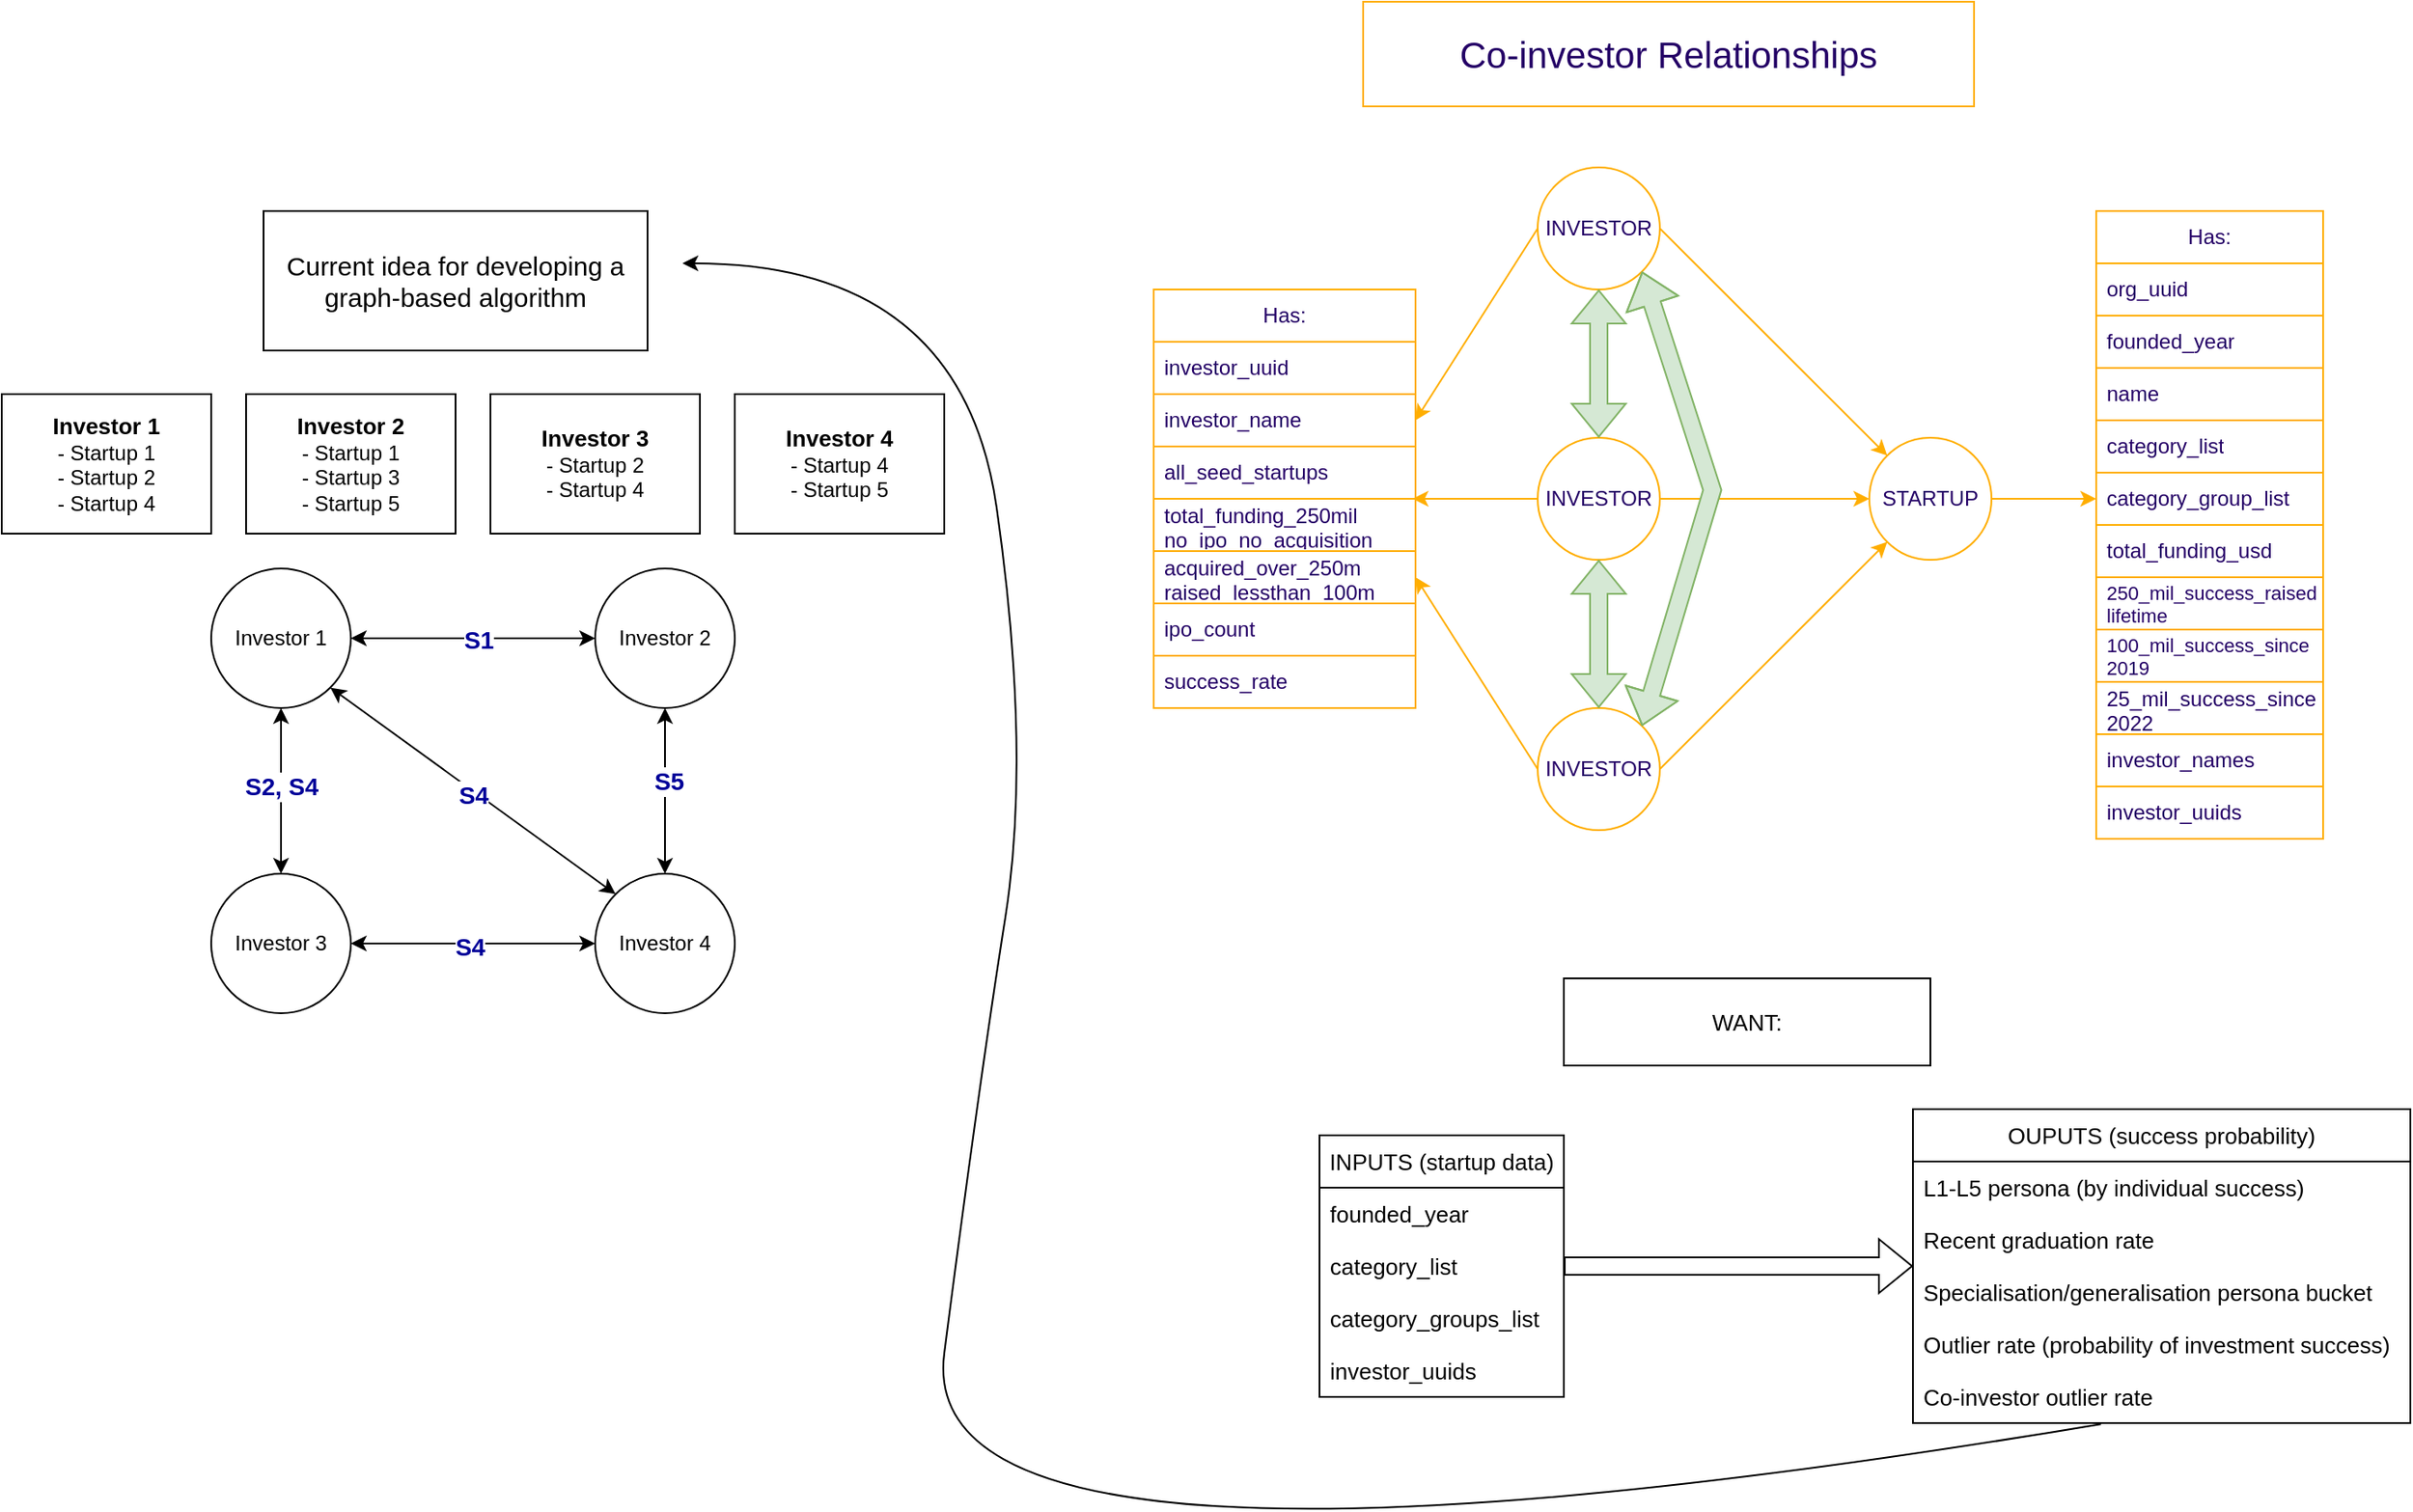 <mxfile version="25.0.3">
  <diagram name="Page-1" id="mUnIhKqW9HCyfI-z7ccJ">
    <mxGraphModel dx="3328" dy="772" grid="1" gridSize="10" guides="1" tooltips="1" connect="1" arrows="1" fold="1" page="1" pageScale="1" pageWidth="827" pageHeight="1169" math="0" shadow="0">
      <root>
        <mxCell id="0" />
        <mxCell id="1" parent="0" />
        <mxCell id="TpvSlhSNy0DSCeIX6BtC-1" value="Co-investor Relationships" style="rounded=0;whiteSpace=wrap;html=1;fontSize=21;labelBackgroundColor=default;fontColor=#240066;strokeColor=#ffae00;" parent="1" vertex="1">
          <mxGeometry x="-670" y="90" width="350" height="60" as="geometry" />
        </mxCell>
        <mxCell id="TpvSlhSNy0DSCeIX6BtC-43" style="edgeStyle=orthogonalEdgeStyle;rounded=0;orthogonalLoop=1;jettySize=auto;html=1;exitX=1;exitY=0.5;exitDx=0;exitDy=0;entryX=0;entryY=0.5;entryDx=0;entryDy=0;labelBackgroundColor=default;fontColor=#240066;strokeColor=#ffae00;" parent="1" source="TpvSlhSNy0DSCeIX6BtC-17" target="TpvSlhSNy0DSCeIX6BtC-30" edge="1">
          <mxGeometry relative="1" as="geometry" />
        </mxCell>
        <mxCell id="TpvSlhSNy0DSCeIX6BtC-17" value="STARTUP" style="ellipse;whiteSpace=wrap;html=1;aspect=fixed;labelBackgroundColor=default;fontColor=#240066;strokeColor=#ffae00;" parent="1" vertex="1">
          <mxGeometry x="-380" y="340" width="70" height="70" as="geometry" />
        </mxCell>
        <mxCell id="TpvSlhSNy0DSCeIX6BtC-20" style="edgeStyle=orthogonalEdgeStyle;rounded=0;orthogonalLoop=1;jettySize=auto;html=1;exitX=1;exitY=0.5;exitDx=0;exitDy=0;entryX=0;entryY=0.5;entryDx=0;entryDy=0;labelBackgroundColor=default;fontColor=#240066;strokeColor=#ffae00;" parent="1" source="TpvSlhSNy0DSCeIX6BtC-18" target="TpvSlhSNy0DSCeIX6BtC-17" edge="1">
          <mxGeometry relative="1" as="geometry" />
        </mxCell>
        <mxCell id="TpvSlhSNy0DSCeIX6BtC-18" value="INVESTOR" style="ellipse;whiteSpace=wrap;html=1;aspect=fixed;labelBackgroundColor=default;fontColor=#240066;strokeColor=#ffae00;" parent="1" vertex="1">
          <mxGeometry x="-570" y="340" width="70" height="70" as="geometry" />
        </mxCell>
        <mxCell id="TpvSlhSNy0DSCeIX6BtC-21" value="INVESTOR" style="ellipse;whiteSpace=wrap;html=1;aspect=fixed;labelBackgroundColor=default;fontColor=#240066;strokeColor=#ffae00;" parent="1" vertex="1">
          <mxGeometry x="-570" y="495" width="70" height="70" as="geometry" />
        </mxCell>
        <mxCell id="TpvSlhSNy0DSCeIX6BtC-22" value="INVESTOR" style="ellipse;whiteSpace=wrap;html=1;aspect=fixed;labelBackgroundColor=default;fontColor=#240066;strokeColor=#ffae00;" parent="1" vertex="1">
          <mxGeometry x="-570" y="185" width="70" height="70" as="geometry" />
        </mxCell>
        <mxCell id="TpvSlhSNy0DSCeIX6BtC-25" value="Has:" style="swimlane;fontStyle=0;childLayout=stackLayout;horizontal=1;startSize=30;horizontalStack=0;resizeParent=1;resizeParentMax=0;resizeLast=0;collapsible=1;marginBottom=0;whiteSpace=wrap;html=1;labelBackgroundColor=default;fontColor=#240066;strokeColor=#ffae00;" parent="1" vertex="1">
          <mxGeometry x="-250" y="210" width="130" height="360" as="geometry">
            <mxRectangle x="140" y="370" width="70" height="30" as="alternateBounds" />
          </mxGeometry>
        </mxCell>
        <mxCell id="TpvSlhSNy0DSCeIX6BtC-26" value="org_uuid" style="text;strokeColor=#ffae00;fillColor=none;align=left;verticalAlign=middle;spacingLeft=4;spacingRight=4;overflow=hidden;points=[[0,0.5],[1,0.5]];portConstraint=eastwest;rotatable=0;whiteSpace=wrap;html=1;labelBackgroundColor=default;fontColor=#240066;" parent="TpvSlhSNy0DSCeIX6BtC-25" vertex="1">
          <mxGeometry y="30" width="130" height="30" as="geometry" />
        </mxCell>
        <mxCell id="TpvSlhSNy0DSCeIX6BtC-27" value="founded_year" style="text;strokeColor=#ffae00;fillColor=none;align=left;verticalAlign=middle;spacingLeft=4;spacingRight=4;overflow=hidden;points=[[0,0.5],[1,0.5]];portConstraint=eastwest;rotatable=0;whiteSpace=wrap;html=1;labelBackgroundColor=default;fontColor=#240066;" parent="TpvSlhSNy0DSCeIX6BtC-25" vertex="1">
          <mxGeometry y="60" width="130" height="30" as="geometry" />
        </mxCell>
        <mxCell id="TpvSlhSNy0DSCeIX6BtC-28" value="name" style="text;strokeColor=#ffae00;fillColor=none;align=left;verticalAlign=middle;spacingLeft=4;spacingRight=4;overflow=hidden;points=[[0,0.5],[1,0.5]];portConstraint=eastwest;rotatable=0;whiteSpace=wrap;html=1;labelBackgroundColor=default;fontColor=#240066;" parent="TpvSlhSNy0DSCeIX6BtC-25" vertex="1">
          <mxGeometry y="90" width="130" height="30" as="geometry" />
        </mxCell>
        <mxCell id="TpvSlhSNy0DSCeIX6BtC-29" value="category_list" style="text;strokeColor=#ffae00;fillColor=none;align=left;verticalAlign=middle;spacingLeft=4;spacingRight=4;overflow=hidden;points=[[0,0.5],[1,0.5]];portConstraint=eastwest;rotatable=0;whiteSpace=wrap;html=1;labelBackgroundColor=default;fontColor=#240066;" parent="TpvSlhSNy0DSCeIX6BtC-25" vertex="1">
          <mxGeometry y="120" width="130" height="30" as="geometry" />
        </mxCell>
        <mxCell id="TpvSlhSNy0DSCeIX6BtC-30" value="category_group_list" style="text;strokeColor=#ffae00;fillColor=none;align=left;verticalAlign=middle;spacingLeft=4;spacingRight=4;overflow=hidden;points=[[0,0.5],[1,0.5]];portConstraint=eastwest;rotatable=0;whiteSpace=wrap;html=1;labelBackgroundColor=default;fontColor=#240066;" parent="TpvSlhSNy0DSCeIX6BtC-25" vertex="1">
          <mxGeometry y="150" width="130" height="30" as="geometry" />
        </mxCell>
        <mxCell id="TpvSlhSNy0DSCeIX6BtC-37" value="total_funding_usd" style="text;strokeColor=#ffae00;fillColor=none;align=left;verticalAlign=middle;spacingLeft=4;spacingRight=4;overflow=hidden;points=[[0,0.5],[1,0.5]];portConstraint=eastwest;rotatable=0;whiteSpace=wrap;html=1;labelBackgroundColor=default;fontColor=#240066;" parent="TpvSlhSNy0DSCeIX6BtC-25" vertex="1">
          <mxGeometry y="180" width="130" height="30" as="geometry" />
        </mxCell>
        <mxCell id="TpvSlhSNy0DSCeIX6BtC-38" value="250_mil_success_raised lifetime" style="text;strokeColor=#ffae00;fillColor=none;align=left;verticalAlign=middle;spacingLeft=4;spacingRight=4;overflow=hidden;points=[[0,0.5],[1,0.5]];portConstraint=eastwest;rotatable=0;whiteSpace=wrap;html=1;fontSize=11;labelBackgroundColor=default;fontColor=#240066;" parent="TpvSlhSNy0DSCeIX6BtC-25" vertex="1">
          <mxGeometry y="210" width="130" height="30" as="geometry" />
        </mxCell>
        <mxCell id="TpvSlhSNy0DSCeIX6BtC-39" value="100_mil_success_since 2019" style="text;strokeColor=#ffae00;fillColor=none;align=left;verticalAlign=middle;spacingLeft=4;spacingRight=4;overflow=hidden;points=[[0,0.5],[1,0.5]];portConstraint=eastwest;rotatable=0;whiteSpace=wrap;html=1;fontSize=11;labelBackgroundColor=default;fontColor=#240066;" parent="TpvSlhSNy0DSCeIX6BtC-25" vertex="1">
          <mxGeometry y="240" width="130" height="30" as="geometry" />
        </mxCell>
        <mxCell id="TpvSlhSNy0DSCeIX6BtC-40" value="25_mil_success_since 2022" style="text;strokeColor=#ffae00;fillColor=none;align=left;verticalAlign=middle;spacingLeft=4;spacingRight=4;overflow=hidden;points=[[0,0.5],[1,0.5]];portConstraint=eastwest;rotatable=0;whiteSpace=wrap;html=1;labelBackgroundColor=default;fontColor=#240066;" parent="TpvSlhSNy0DSCeIX6BtC-25" vertex="1">
          <mxGeometry y="270" width="130" height="30" as="geometry" />
        </mxCell>
        <mxCell id="TpvSlhSNy0DSCeIX6BtC-41" value="investor_names" style="text;strokeColor=#ffae00;fillColor=none;align=left;verticalAlign=middle;spacingLeft=4;spacingRight=4;overflow=hidden;points=[[0,0.5],[1,0.5]];portConstraint=eastwest;rotatable=0;whiteSpace=wrap;html=1;labelBackgroundColor=default;fontColor=#240066;" parent="TpvSlhSNy0DSCeIX6BtC-25" vertex="1">
          <mxGeometry y="300" width="130" height="30" as="geometry" />
        </mxCell>
        <mxCell id="TpvSlhSNy0DSCeIX6BtC-42" value="investor_uuids" style="text;strokeColor=#ffae00;fillColor=none;align=left;verticalAlign=middle;spacingLeft=4;spacingRight=4;overflow=hidden;points=[[0,0.5],[1,0.5]];portConstraint=eastwest;rotatable=0;whiteSpace=wrap;html=1;labelBackgroundColor=default;fontColor=#240066;" parent="TpvSlhSNy0DSCeIX6BtC-25" vertex="1">
          <mxGeometry y="330" width="130" height="30" as="geometry" />
        </mxCell>
        <mxCell id="TpvSlhSNy0DSCeIX6BtC-31" value="Has:" style="swimlane;fontStyle=0;childLayout=stackLayout;horizontal=1;startSize=30;horizontalStack=0;resizeParent=1;resizeParentMax=0;resizeLast=0;collapsible=1;marginBottom=0;whiteSpace=wrap;html=1;spacingTop=0;labelBackgroundColor=default;fontColor=#240066;strokeColor=#ffae00;" parent="1" vertex="1">
          <mxGeometry x="-790" y="255" width="150" height="240" as="geometry">
            <mxRectangle x="140" y="370" width="70" height="30" as="alternateBounds" />
          </mxGeometry>
        </mxCell>
        <mxCell id="TpvSlhSNy0DSCeIX6BtC-32" value="investor_uuid" style="text;strokeColor=#ffae00;fillColor=none;align=left;verticalAlign=middle;spacingLeft=4;spacingRight=4;overflow=hidden;points=[[0,0.5],[1,0.5]];portConstraint=eastwest;rotatable=0;whiteSpace=wrap;html=1;spacingTop=0;labelBackgroundColor=default;fontColor=#240066;" parent="TpvSlhSNy0DSCeIX6BtC-31" vertex="1">
          <mxGeometry y="30" width="150" height="30" as="geometry" />
        </mxCell>
        <mxCell id="TpvSlhSNy0DSCeIX6BtC-33" value="investor_name" style="text;strokeColor=#ffae00;fillColor=none;align=left;verticalAlign=middle;spacingLeft=4;spacingRight=4;overflow=hidden;points=[[0,0.5],[1,0.5]];portConstraint=eastwest;rotatable=0;whiteSpace=wrap;html=1;spacingTop=0;labelBackgroundColor=default;fontColor=#240066;" parent="TpvSlhSNy0DSCeIX6BtC-31" vertex="1">
          <mxGeometry y="60" width="150" height="30" as="geometry" />
        </mxCell>
        <mxCell id="TpvSlhSNy0DSCeIX6BtC-34" value="all_seed_startups" style="text;strokeColor=#ffae00;fillColor=none;align=left;verticalAlign=middle;spacingLeft=4;spacingRight=4;overflow=hidden;points=[[0,0.5],[1,0.5]];portConstraint=eastwest;rotatable=0;whiteSpace=wrap;html=1;spacingTop=0;labelBackgroundColor=default;fontColor=#240066;" parent="TpvSlhSNy0DSCeIX6BtC-31" vertex="1">
          <mxGeometry y="90" width="150" height="30" as="geometry" />
        </mxCell>
        <mxCell id="TpvSlhSNy0DSCeIX6BtC-35" value="total_funding_250mil&lt;div&gt;no_ipo_no_acquisition&lt;/div&gt;" style="text;strokeColor=#ffae00;fillColor=none;align=left;verticalAlign=middle;spacingLeft=4;spacingRight=4;overflow=hidden;points=[[0,0.5],[1,0.5]];portConstraint=eastwest;rotatable=0;whiteSpace=wrap;html=1;spacingTop=0;spacingBottom=0;labelBackgroundColor=default;fontColor=#240066;" parent="TpvSlhSNy0DSCeIX6BtC-31" vertex="1">
          <mxGeometry y="120" width="150" height="30" as="geometry" />
        </mxCell>
        <mxCell id="TpvSlhSNy0DSCeIX6BtC-36" value="acquired_over_250m&lt;div&gt;raised_lessthan_100m&lt;/div&gt;" style="text;strokeColor=#ffae00;fillColor=none;align=left;verticalAlign=middle;spacingLeft=4;spacingRight=4;overflow=hidden;points=[[0,0.5],[1,0.5]];portConstraint=eastwest;rotatable=0;whiteSpace=wrap;html=1;spacingTop=0;labelBackgroundColor=default;fontColor=#240066;" parent="TpvSlhSNy0DSCeIX6BtC-31" vertex="1">
          <mxGeometry y="150" width="150" height="30" as="geometry" />
        </mxCell>
        <mxCell id="TpvSlhSNy0DSCeIX6BtC-46" value="ipo_count" style="text;strokeColor=#ffae00;fillColor=none;align=left;verticalAlign=middle;spacingLeft=4;spacingRight=4;overflow=hidden;points=[[0,0.5],[1,0.5]];portConstraint=eastwest;rotatable=0;whiteSpace=wrap;html=1;spacingTop=0;labelBackgroundColor=default;fontColor=#240066;" parent="TpvSlhSNy0DSCeIX6BtC-31" vertex="1">
          <mxGeometry y="180" width="150" height="30" as="geometry" />
        </mxCell>
        <mxCell id="TpvSlhSNy0DSCeIX6BtC-47" value="success_rate" style="text;strokeColor=#ffae00;fillColor=none;align=left;verticalAlign=middle;spacingLeft=4;spacingRight=4;overflow=hidden;points=[[0,0.5],[1,0.5]];portConstraint=eastwest;rotatable=0;whiteSpace=wrap;html=1;spacingTop=0;labelBackgroundColor=default;fontColor=#240066;" parent="TpvSlhSNy0DSCeIX6BtC-31" vertex="1">
          <mxGeometry y="210" width="150" height="30" as="geometry" />
        </mxCell>
        <mxCell id="TpvSlhSNy0DSCeIX6BtC-44" value="" style="endArrow=classic;html=1;rounded=0;exitX=1;exitY=0.5;exitDx=0;exitDy=0;entryX=0;entryY=0;entryDx=0;entryDy=0;labelBackgroundColor=default;fontColor=#240066;strokeColor=#ffae00;" parent="1" source="TpvSlhSNy0DSCeIX6BtC-22" target="TpvSlhSNy0DSCeIX6BtC-17" edge="1">
          <mxGeometry width="50" height="50" relative="1" as="geometry">
            <mxPoint x="-590" y="610" as="sourcePoint" />
            <mxPoint x="-540" y="560" as="targetPoint" />
          </mxGeometry>
        </mxCell>
        <mxCell id="TpvSlhSNy0DSCeIX6BtC-45" value="" style="endArrow=classic;html=1;rounded=0;exitX=1;exitY=0.5;exitDx=0;exitDy=0;entryX=0;entryY=1;entryDx=0;entryDy=0;labelBackgroundColor=default;fontColor=#240066;strokeColor=#ffae00;" parent="1" source="TpvSlhSNy0DSCeIX6BtC-21" target="TpvSlhSNy0DSCeIX6BtC-17" edge="1">
          <mxGeometry width="50" height="50" relative="1" as="geometry">
            <mxPoint x="-590" y="610" as="sourcePoint" />
            <mxPoint x="-540" y="560" as="targetPoint" />
          </mxGeometry>
        </mxCell>
        <mxCell id="TpvSlhSNy0DSCeIX6BtC-48" value="" style="endArrow=classic;html=1;rounded=0;exitX=0;exitY=0.5;exitDx=0;exitDy=0;entryX=1;entryY=0.5;entryDx=0;entryDy=0;labelBackgroundColor=default;fontColor=#240066;strokeColor=#ffae00;" parent="1" source="TpvSlhSNy0DSCeIX6BtC-22" target="TpvSlhSNy0DSCeIX6BtC-33" edge="1">
          <mxGeometry width="50" height="50" relative="1" as="geometry">
            <mxPoint x="-370" y="530" as="sourcePoint" />
            <mxPoint x="-320" y="480" as="targetPoint" />
          </mxGeometry>
        </mxCell>
        <mxCell id="TpvSlhSNy0DSCeIX6BtC-49" value="" style="endArrow=classic;html=1;rounded=0;exitX=0;exitY=0.5;exitDx=0;exitDy=0;entryX=0.989;entryY=-0.002;entryDx=0;entryDy=0;entryPerimeter=0;labelBackgroundColor=default;fontColor=#240066;strokeColor=#ffae00;" parent="1" source="TpvSlhSNy0DSCeIX6BtC-18" target="TpvSlhSNy0DSCeIX6BtC-35" edge="1">
          <mxGeometry width="50" height="50" relative="1" as="geometry">
            <mxPoint x="-430" y="530" as="sourcePoint" />
            <mxPoint x="-640" y="376" as="targetPoint" />
          </mxGeometry>
        </mxCell>
        <mxCell id="TpvSlhSNy0DSCeIX6BtC-50" value="" style="endArrow=classic;html=1;rounded=0;exitX=0;exitY=0.5;exitDx=0;exitDy=0;entryX=1;entryY=0.5;entryDx=0;entryDy=0;labelBackgroundColor=default;fontColor=#240066;strokeColor=#ffae00;" parent="1" source="TpvSlhSNy0DSCeIX6BtC-21" target="TpvSlhSNy0DSCeIX6BtC-36" edge="1">
          <mxGeometry width="50" height="50" relative="1" as="geometry">
            <mxPoint x="-370" y="530" as="sourcePoint" />
            <mxPoint x="-320" y="480" as="targetPoint" />
          </mxGeometry>
        </mxCell>
        <mxCell id="TpvSlhSNy0DSCeIX6BtC-54" value="WANT:" style="rounded=0;whiteSpace=wrap;html=1;fontSize=13;" parent="1" vertex="1">
          <mxGeometry x="-555" y="650" width="210" height="50" as="geometry" />
        </mxCell>
        <mxCell id="TpvSlhSNy0DSCeIX6BtC-55" value="INPUTS (startup data)" style="swimlane;fontStyle=0;childLayout=stackLayout;horizontal=1;startSize=30;horizontalStack=0;resizeParent=1;resizeParentMax=0;resizeLast=0;collapsible=1;marginBottom=0;whiteSpace=wrap;html=1;fontSize=13;" parent="1" vertex="1">
          <mxGeometry x="-695" y="740" width="140" height="150" as="geometry" />
        </mxCell>
        <mxCell id="TpvSlhSNy0DSCeIX6BtC-56" value="founded_year" style="text;strokeColor=none;fillColor=none;align=left;verticalAlign=middle;spacingLeft=4;spacingRight=4;overflow=hidden;points=[[0,0.5],[1,0.5]];portConstraint=eastwest;rotatable=0;whiteSpace=wrap;html=1;fontSize=13;" parent="TpvSlhSNy0DSCeIX6BtC-55" vertex="1">
          <mxGeometry y="30" width="140" height="30" as="geometry" />
        </mxCell>
        <mxCell id="TpvSlhSNy0DSCeIX6BtC-57" value="category_list" style="text;strokeColor=none;fillColor=none;align=left;verticalAlign=middle;spacingLeft=4;spacingRight=4;overflow=hidden;points=[[0,0.5],[1,0.5]];portConstraint=eastwest;rotatable=0;whiteSpace=wrap;html=1;fontSize=13;" parent="TpvSlhSNy0DSCeIX6BtC-55" vertex="1">
          <mxGeometry y="60" width="140" height="30" as="geometry" />
        </mxCell>
        <mxCell id="TpvSlhSNy0DSCeIX6BtC-58" value="category_groups_list" style="text;strokeColor=none;fillColor=none;align=left;verticalAlign=middle;spacingLeft=4;spacingRight=4;overflow=hidden;points=[[0,0.5],[1,0.5]];portConstraint=eastwest;rotatable=0;whiteSpace=wrap;html=1;fontSize=13;" parent="TpvSlhSNy0DSCeIX6BtC-55" vertex="1">
          <mxGeometry y="90" width="140" height="30" as="geometry" />
        </mxCell>
        <mxCell id="TpvSlhSNy0DSCeIX6BtC-59" value="investor_uuids" style="text;strokeColor=none;fillColor=none;align=left;verticalAlign=middle;spacingLeft=4;spacingRight=4;overflow=hidden;points=[[0,0.5],[1,0.5]];portConstraint=eastwest;rotatable=0;whiteSpace=wrap;html=1;fontSize=13;" parent="TpvSlhSNy0DSCeIX6BtC-55" vertex="1">
          <mxGeometry y="120" width="140" height="30" as="geometry" />
        </mxCell>
        <mxCell id="TpvSlhSNy0DSCeIX6BtC-60" value="" style="shape=flexArrow;endArrow=classic;html=1;rounded=0;exitX=1;exitY=0.5;exitDx=0;exitDy=0;entryX=0;entryY=0;entryDx=0;entryDy=0;entryPerimeter=0;fontSize=13;" parent="1" source="TpvSlhSNy0DSCeIX6BtC-57" target="TpvSlhSNy0DSCeIX6BtC-63" edge="1">
          <mxGeometry width="50" height="50" relative="1" as="geometry">
            <mxPoint x="-505" y="780" as="sourcePoint" />
            <mxPoint x="-365" y="810" as="targetPoint" />
          </mxGeometry>
        </mxCell>
        <mxCell id="TpvSlhSNy0DSCeIX6BtC-61" value="OUPUTS (success probability)" style="swimlane;fontStyle=0;childLayout=stackLayout;horizontal=1;startSize=30;horizontalStack=0;resizeParent=1;resizeParentMax=0;resizeLast=0;collapsible=1;marginBottom=0;whiteSpace=wrap;html=1;fontSize=13;" parent="1" vertex="1">
          <mxGeometry x="-355" y="725" width="285" height="180" as="geometry" />
        </mxCell>
        <mxCell id="TpvSlhSNy0DSCeIX6BtC-62" value="L1-L5 persona (by individual success)" style="text;strokeColor=none;fillColor=none;align=left;verticalAlign=middle;spacingLeft=4;spacingRight=4;overflow=hidden;points=[[0,0.5],[1,0.5]];portConstraint=eastwest;rotatable=0;whiteSpace=wrap;html=1;fontSize=13;" parent="TpvSlhSNy0DSCeIX6BtC-61" vertex="1">
          <mxGeometry y="30" width="285" height="30" as="geometry" />
        </mxCell>
        <mxCell id="TpvSlhSNy0DSCeIX6BtC-66" value="Recent graduation rate" style="text;strokeColor=none;fillColor=none;align=left;verticalAlign=middle;spacingLeft=4;spacingRight=4;overflow=hidden;points=[[0,0.5],[1,0.5]];portConstraint=eastwest;rotatable=0;whiteSpace=wrap;html=1;fontSize=13;" parent="TpvSlhSNy0DSCeIX6BtC-61" vertex="1">
          <mxGeometry y="60" width="285" height="30" as="geometry" />
        </mxCell>
        <mxCell id="TpvSlhSNy0DSCeIX6BtC-63" value="Specialisation/generalisation persona bucket" style="text;strokeColor=none;fillColor=none;align=left;verticalAlign=middle;spacingLeft=4;spacingRight=4;overflow=hidden;points=[[0,0.5],[1,0.5]];portConstraint=eastwest;rotatable=0;whiteSpace=wrap;html=1;fontSize=13;" parent="TpvSlhSNy0DSCeIX6BtC-61" vertex="1">
          <mxGeometry y="90" width="285" height="30" as="geometry" />
        </mxCell>
        <mxCell id="TpvSlhSNy0DSCeIX6BtC-64" value="Outlier rate (probability of investment success)" style="text;strokeColor=none;fillColor=none;align=left;verticalAlign=middle;spacingLeft=4;spacingRight=4;overflow=hidden;points=[[0,0.5],[1,0.5]];portConstraint=eastwest;rotatable=0;whiteSpace=wrap;html=1;fontSize=13;" parent="TpvSlhSNy0DSCeIX6BtC-61" vertex="1">
          <mxGeometry y="120" width="285" height="30" as="geometry" />
        </mxCell>
        <mxCell id="TpvSlhSNy0DSCeIX6BtC-65" value="Co-investor outlier rate" style="text;strokeColor=none;fillColor=none;align=left;verticalAlign=middle;spacingLeft=4;spacingRight=4;overflow=hidden;points=[[0,0.5],[1,0.5]];portConstraint=eastwest;rotatable=0;whiteSpace=wrap;html=1;fontSize=13;" parent="TpvSlhSNy0DSCeIX6BtC-61" vertex="1">
          <mxGeometry y="150" width="285" height="30" as="geometry" />
        </mxCell>
        <mxCell id="TpvSlhSNy0DSCeIX6BtC-67" value="" style="shape=flexArrow;endArrow=classic;startArrow=classic;html=1;rounded=0;exitX=1;exitY=0;exitDx=0;exitDy=0;entryX=1;entryY=1;entryDx=0;entryDy=0;fillColor=#d5e8d4;strokeColor=#82b366;" parent="1" source="TpvSlhSNy0DSCeIX6BtC-21" target="TpvSlhSNy0DSCeIX6BtC-22" edge="1">
          <mxGeometry width="100" height="100" relative="1" as="geometry">
            <mxPoint x="-380" y="440" as="sourcePoint" />
            <mxPoint x="-280" y="340" as="targetPoint" />
            <Array as="points">
              <mxPoint x="-470" y="370" />
            </Array>
          </mxGeometry>
        </mxCell>
        <mxCell id="TpvSlhSNy0DSCeIX6BtC-68" value="" style="shape=flexArrow;endArrow=classic;startArrow=classic;html=1;rounded=0;exitX=0.5;exitY=1;exitDx=0;exitDy=0;entryX=0.5;entryY=0;entryDx=0;entryDy=0;fillColor=#d5e8d4;strokeColor=#82b366;" parent="1" source="TpvSlhSNy0DSCeIX6BtC-18" target="TpvSlhSNy0DSCeIX6BtC-21" edge="1">
          <mxGeometry width="100" height="100" relative="1" as="geometry">
            <mxPoint x="-380" y="440" as="sourcePoint" />
            <mxPoint x="-280" y="340" as="targetPoint" />
          </mxGeometry>
        </mxCell>
        <mxCell id="TpvSlhSNy0DSCeIX6BtC-69" value="" style="shape=flexArrow;endArrow=classic;startArrow=classic;html=1;rounded=0;entryX=0.5;entryY=1;entryDx=0;entryDy=0;exitX=0.5;exitY=0;exitDx=0;exitDy=0;fillColor=#d5e8d4;strokeColor=#82b366;" parent="1" source="TpvSlhSNy0DSCeIX6BtC-18" target="TpvSlhSNy0DSCeIX6BtC-22" edge="1">
          <mxGeometry width="100" height="100" relative="1" as="geometry">
            <mxPoint x="-530" y="460" as="sourcePoint" />
            <mxPoint x="-430" y="360" as="targetPoint" />
          </mxGeometry>
        </mxCell>
        <mxCell id="TpvSlhSNy0DSCeIX6BtC-70" value="Investor 1" style="ellipse;whiteSpace=wrap;html=1;aspect=fixed;" parent="1" vertex="1">
          <mxGeometry x="-1330" y="415" width="80" height="80" as="geometry" />
        </mxCell>
        <mxCell id="TpvSlhSNy0DSCeIX6BtC-71" value="Investor 3" style="ellipse;whiteSpace=wrap;html=1;aspect=fixed;" parent="1" vertex="1">
          <mxGeometry x="-1330" y="590" width="80" height="80" as="geometry" />
        </mxCell>
        <mxCell id="TpvSlhSNy0DSCeIX6BtC-72" value="Investor 2" style="ellipse;whiteSpace=wrap;html=1;aspect=fixed;" parent="1" vertex="1">
          <mxGeometry x="-1110" y="415" width="80" height="80" as="geometry" />
        </mxCell>
        <mxCell id="TpvSlhSNy0DSCeIX6BtC-73" value="Investor 4" style="ellipse;whiteSpace=wrap;html=1;aspect=fixed;" parent="1" vertex="1">
          <mxGeometry x="-1110" y="590" width="80" height="80" as="geometry" />
        </mxCell>
        <mxCell id="TpvSlhSNy0DSCeIX6BtC-74" value="" style="endArrow=classic;startArrow=classic;html=1;rounded=0;exitX=1;exitY=0.5;exitDx=0;exitDy=0;entryX=0;entryY=0.5;entryDx=0;entryDy=0;" parent="1" source="TpvSlhSNy0DSCeIX6BtC-70" target="TpvSlhSNy0DSCeIX6BtC-72" edge="1">
          <mxGeometry width="50" height="50" relative="1" as="geometry">
            <mxPoint x="-940" y="610" as="sourcePoint" />
            <mxPoint x="-890" y="560" as="targetPoint" />
          </mxGeometry>
        </mxCell>
        <mxCell id="TpvSlhSNy0DSCeIX6BtC-89" value="S1" style="edgeLabel;html=1;align=center;verticalAlign=middle;resizable=0;points=[];fontSize=14;fontStyle=1;fontColor=#000099;" parent="TpvSlhSNy0DSCeIX6BtC-74" vertex="1" connectable="0">
          <mxGeometry x="0.036" y="-1" relative="1" as="geometry">
            <mxPoint as="offset" />
          </mxGeometry>
        </mxCell>
        <mxCell id="TpvSlhSNy0DSCeIX6BtC-77" value="" style="endArrow=classic;startArrow=classic;html=1;rounded=0;exitX=1;exitY=1;exitDx=0;exitDy=0;entryX=0;entryY=0;entryDx=0;entryDy=0;" parent="1" source="TpvSlhSNy0DSCeIX6BtC-70" target="TpvSlhSNy0DSCeIX6BtC-73" edge="1">
          <mxGeometry width="50" height="50" relative="1" as="geometry">
            <mxPoint x="-1240" y="465" as="sourcePoint" />
            <mxPoint x="-1100" y="465" as="targetPoint" />
          </mxGeometry>
        </mxCell>
        <mxCell id="TpvSlhSNy0DSCeIX6BtC-94" value="&lt;font color=&quot;#000099&quot; style=&quot;font-size: 14px;&quot;&gt;&lt;b&gt;S4&lt;/b&gt;&lt;/font&gt;" style="edgeLabel;html=1;align=center;verticalAlign=middle;resizable=0;points=[];" parent="TpvSlhSNy0DSCeIX6BtC-77" vertex="1" connectable="0">
          <mxGeometry x="-0.404" y="-2" relative="1" as="geometry">
            <mxPoint x="34" y="25" as="offset" />
          </mxGeometry>
        </mxCell>
        <mxCell id="TpvSlhSNy0DSCeIX6BtC-79" value="" style="endArrow=classic;startArrow=classic;html=1;rounded=0;exitX=0.5;exitY=0;exitDx=0;exitDy=0;entryX=0.5;entryY=1;entryDx=0;entryDy=0;" parent="1" source="TpvSlhSNy0DSCeIX6BtC-73" target="TpvSlhSNy0DSCeIX6BtC-72" edge="1">
          <mxGeometry width="50" height="50" relative="1" as="geometry">
            <mxPoint x="-1220" y="485" as="sourcePoint" />
            <mxPoint x="-1080" y="485" as="targetPoint" />
          </mxGeometry>
        </mxCell>
        <mxCell id="TpvSlhSNy0DSCeIX6BtC-80" value="" style="endArrow=classic;startArrow=classic;html=1;rounded=0;exitX=1;exitY=0.5;exitDx=0;exitDy=0;entryX=0;entryY=0.5;entryDx=0;entryDy=0;" parent="1" source="TpvSlhSNy0DSCeIX6BtC-71" target="TpvSlhSNy0DSCeIX6BtC-73" edge="1">
          <mxGeometry width="50" height="50" relative="1" as="geometry">
            <mxPoint x="-1210" y="495" as="sourcePoint" />
            <mxPoint x="-1070" y="495" as="targetPoint" />
          </mxGeometry>
        </mxCell>
        <mxCell id="TpvSlhSNy0DSCeIX6BtC-92" value="&lt;font color=&quot;#000099&quot; style=&quot;font-size: 14px;&quot;&gt;&lt;b&gt;S4&lt;/b&gt;&lt;/font&gt;" style="edgeLabel;html=1;align=center;verticalAlign=middle;resizable=0;points=[];" parent="TpvSlhSNy0DSCeIX6BtC-80" vertex="1" connectable="0">
          <mxGeometry x="-0.031" y="-2" relative="1" as="geometry">
            <mxPoint as="offset" />
          </mxGeometry>
        </mxCell>
        <mxCell id="TpvSlhSNy0DSCeIX6BtC-81" value="" style="endArrow=classic;startArrow=classic;html=1;rounded=0;exitX=0.5;exitY=1;exitDx=0;exitDy=0;entryX=0.5;entryY=0;entryDx=0;entryDy=0;" parent="1" source="TpvSlhSNy0DSCeIX6BtC-70" target="TpvSlhSNy0DSCeIX6BtC-71" edge="1">
          <mxGeometry width="50" height="50" relative="1" as="geometry">
            <mxPoint x="-1200" y="505" as="sourcePoint" />
            <mxPoint x="-1060" y="505" as="targetPoint" />
          </mxGeometry>
        </mxCell>
        <mxCell id="TpvSlhSNy0DSCeIX6BtC-93" value="&lt;font color=&quot;#000099&quot;&gt;&lt;span style=&quot;font-size: 14px;&quot;&gt;&lt;b&gt;S2, S4&lt;/b&gt;&lt;/span&gt;&lt;/font&gt;" style="edgeLabel;html=1;align=center;verticalAlign=middle;resizable=0;points=[];" parent="TpvSlhSNy0DSCeIX6BtC-81" vertex="1" connectable="0">
          <mxGeometry x="-0.029" y="1" relative="1" as="geometry">
            <mxPoint x="-1" y="-1" as="offset" />
          </mxGeometry>
        </mxCell>
        <mxCell id="TpvSlhSNy0DSCeIX6BtC-83" value="&lt;b&gt;&lt;font style=&quot;font-size: 13px;&quot;&gt;Investor 1&lt;/font&gt;&lt;/b&gt;&lt;div&gt;- Startup 1&lt;/div&gt;&lt;div&gt;- Startup 2&lt;/div&gt;&lt;div&gt;- Startup 4&lt;/div&gt;" style="rounded=0;whiteSpace=wrap;html=1;" parent="1" vertex="1">
          <mxGeometry x="-1450" y="315" width="120" height="80" as="geometry" />
        </mxCell>
        <mxCell id="TpvSlhSNy0DSCeIX6BtC-84" value="&lt;b&gt;&lt;font style=&quot;font-size: 13px;&quot;&gt;Investor 2&lt;/font&gt;&lt;/b&gt;&lt;div&gt;- Startup 1&lt;/div&gt;&lt;div&gt;- Startup 3&lt;/div&gt;&lt;div&gt;- Startup 5&lt;/div&gt;" style="rounded=0;whiteSpace=wrap;html=1;" parent="1" vertex="1">
          <mxGeometry x="-1310" y="315" width="120" height="80" as="geometry" />
        </mxCell>
        <mxCell id="TpvSlhSNy0DSCeIX6BtC-85" value="&lt;b&gt;&lt;font style=&quot;font-size: 13px;&quot;&gt;Investor 3&lt;/font&gt;&lt;/b&gt;&lt;div&gt;- Startup 2&lt;/div&gt;&lt;div&gt;- Startup 4&lt;/div&gt;" style="rounded=0;whiteSpace=wrap;html=1;" parent="1" vertex="1">
          <mxGeometry x="-1170" y="315" width="120" height="80" as="geometry" />
        </mxCell>
        <mxCell id="TpvSlhSNy0DSCeIX6BtC-86" value="&lt;b&gt;&lt;font style=&quot;font-size: 13px;&quot;&gt;Investor 4&lt;/font&gt;&lt;/b&gt;&lt;div&gt;- Startup 4&lt;/div&gt;&lt;div&gt;- Startup 5&lt;/div&gt;" style="rounded=0;whiteSpace=wrap;html=1;" parent="1" vertex="1">
          <mxGeometry x="-1030" y="315" width="120" height="80" as="geometry" />
        </mxCell>
        <mxCell id="TpvSlhSNy0DSCeIX6BtC-91" value="S5" style="edgeLabel;html=1;align=center;verticalAlign=middle;resizable=0;points=[];fontSize=14;fontStyle=1;fontColor=#000099;" parent="1" vertex="1" connectable="0">
          <mxGeometry x="-1069.999" y="545.0" as="geometry">
            <mxPoint x="2" y="-8" as="offset" />
          </mxGeometry>
        </mxCell>
        <mxCell id="TpvSlhSNy0DSCeIX6BtC-96" value="&lt;font style=&quot;font-size: 15px;&quot;&gt;Current idea for developing a graph-based algorithm&lt;/font&gt;" style="whiteSpace=wrap;html=1;" parent="1" vertex="1">
          <mxGeometry x="-1300" y="210" width="220" height="80" as="geometry" />
        </mxCell>
        <mxCell id="TpvSlhSNy0DSCeIX6BtC-97" value="" style="curved=1;endArrow=classic;html=1;rounded=0;exitX=0.378;exitY=1.019;exitDx=0;exitDy=0;exitPerimeter=0;" parent="1" source="TpvSlhSNy0DSCeIX6BtC-65" edge="1">
          <mxGeometry width="50" height="50" relative="1" as="geometry">
            <mxPoint x="-810" y="570" as="sourcePoint" />
            <mxPoint x="-1060" y="240" as="targetPoint" />
            <Array as="points">
              <mxPoint x="-930" y="1020" />
              <mxPoint x="-890" y="710" />
              <mxPoint x="-860" y="520" />
              <mxPoint x="-900" y="240" />
            </Array>
          </mxGeometry>
        </mxCell>
      </root>
    </mxGraphModel>
  </diagram>
</mxfile>
